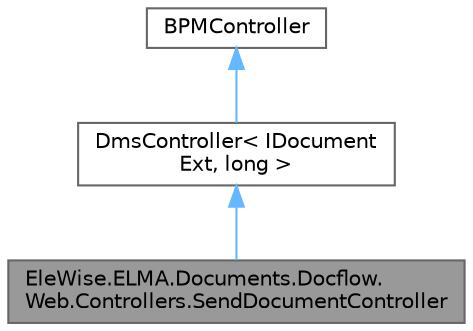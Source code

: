 digraph "EleWise.ELMA.Documents.Docflow.Web.Controllers.SendDocumentController"
{
 // LATEX_PDF_SIZE
  bgcolor="transparent";
  edge [fontname=Helvetica,fontsize=10,labelfontname=Helvetica,labelfontsize=10];
  node [fontname=Helvetica,fontsize=10,shape=box,height=0.2,width=0.4];
  Node1 [id="Node000001",label="EleWise.ELMA.Documents.Docflow.\lWeb.Controllers.SendDocumentController",height=0.2,width=0.4,color="gray40", fillcolor="grey60", style="filled", fontcolor="black",tooltip=" "];
  Node2 -> Node1 [id="edge1_Node000001_Node000002",dir="back",color="steelblue1",style="solid",tooltip=" "];
  Node2 [id="Node000002",label="DmsController\< IDocument\lExt, long \>",height=0.2,width=0.4,color="gray40", fillcolor="white", style="filled",URL="$class_ele_wise_1_1_e_l_m_a_1_1_documents_1_1_web_1_1_controllers_1_1_dms_controller.html",tooltip=" "];
  Node3 -> Node2 [id="edge2_Node000002_Node000003",dir="back",color="steelblue1",style="solid",tooltip=" "];
  Node3 [id="Node000003",label="BPMController",height=0.2,width=0.4,color="gray40", fillcolor="white", style="filled",tooltip=" "];
}
